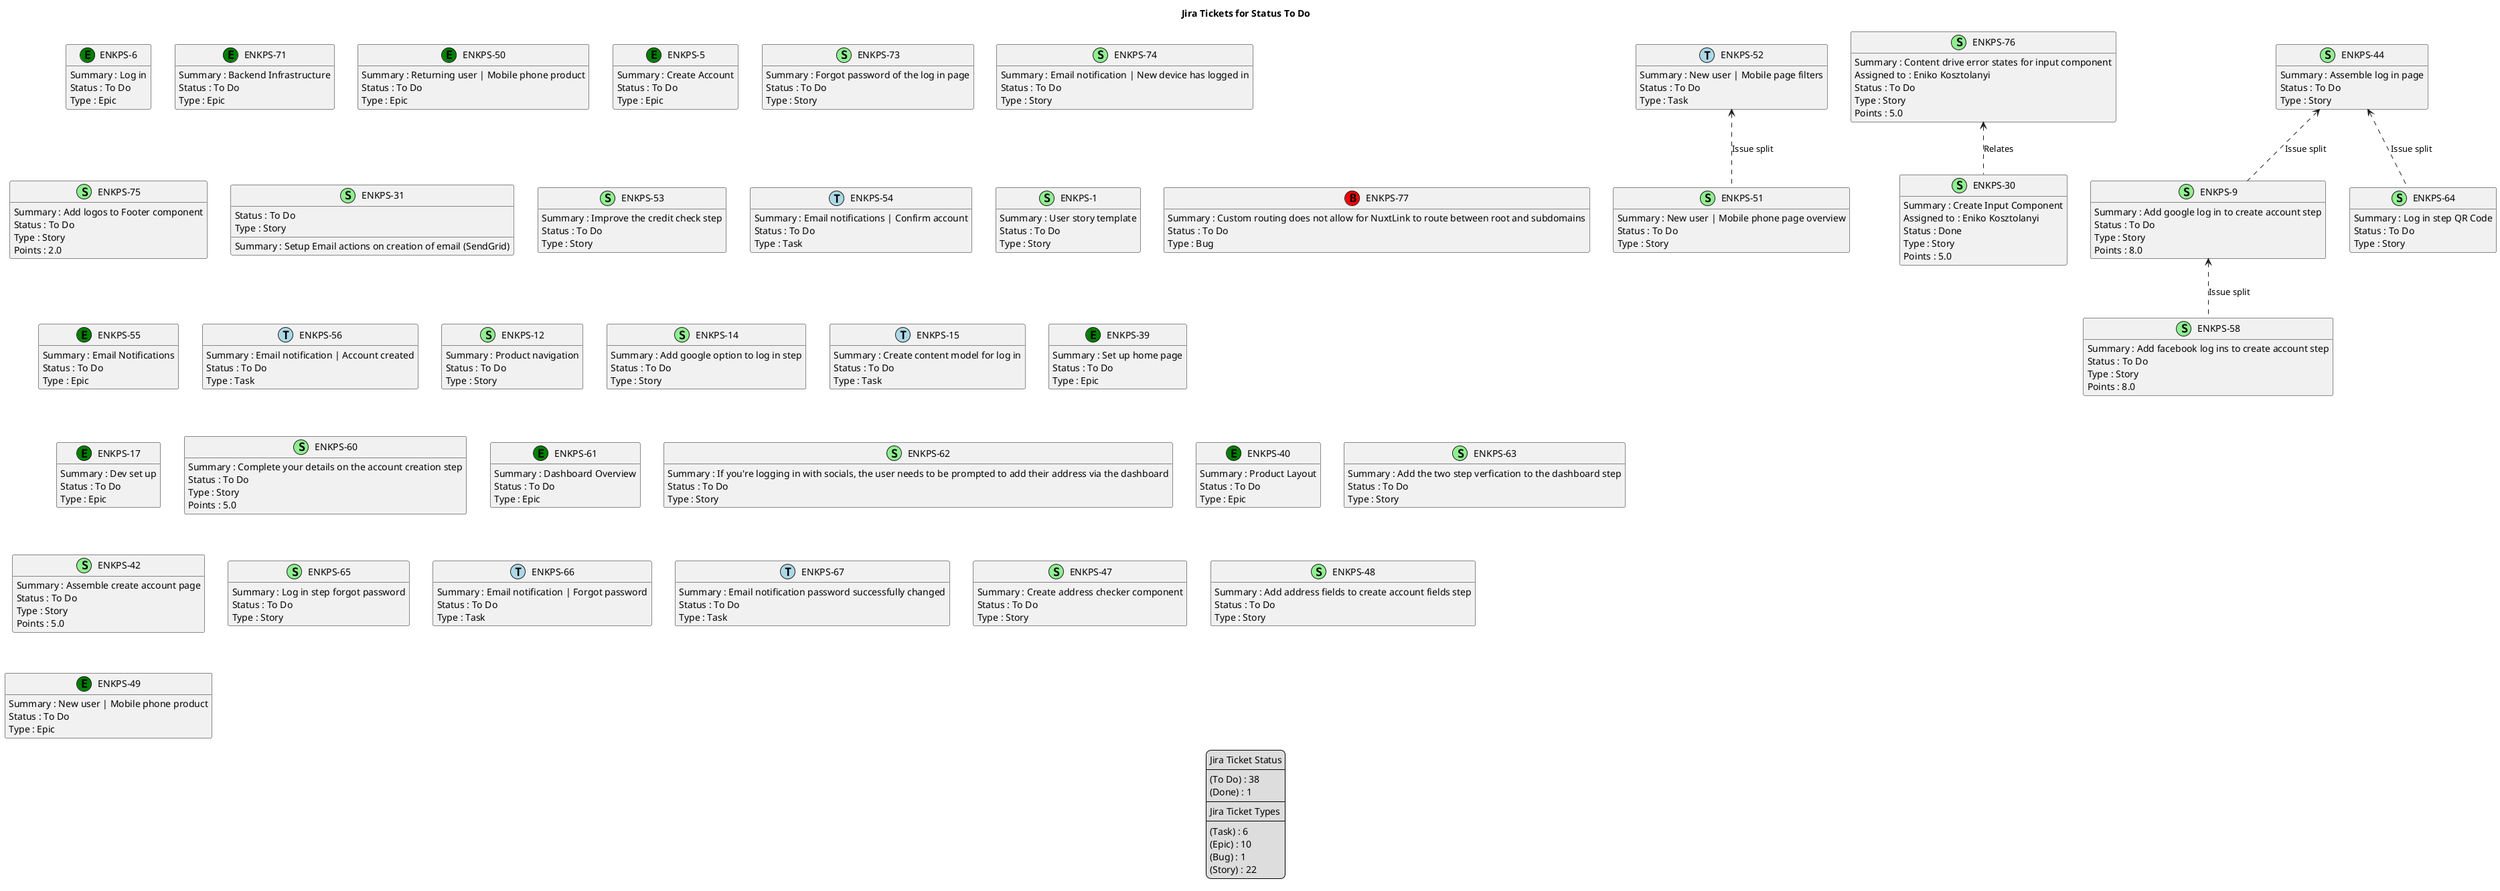 @startuml
'https://plantuml.com/class-diagram

' GENERATE CLASS DIAGRAM ===========
' Generated at    : Tue May 14 10:46:39 CEST 2024

title Jira Tickets for Status To Do
hide empty members

legend
Jira Ticket Status
----
(To Do) : 38
(Done) : 1
----
Jira Ticket Types
----
(Task) : 6
(Epic) : 10
(Bug) : 1
(Story) : 22
end legend


' Tickets =======
class "ENKPS-6" << (E,green) >> {
  Summary : Log in
  Status : To Do
  Type : Epic
}

class "ENKPS-71" << (E,green) >> {
  Summary : Backend Infrastructure
  Status : To Do
  Type : Epic
}

class "ENKPS-50" << (E,green) >> {
  Summary : Returning user | Mobile phone product
  Status : To Do
  Type : Epic
}

class "ENKPS-5" << (E,green) >> {
  Summary : Create Account
  Status : To Do
  Type : Epic
}

class "ENKPS-73" << (S,lightgreen) >> {
  Summary : Forgot password of the log in page
  Status : To Do
  Type : Story
}

class "ENKPS-51" << (S,lightgreen) >> {
  Summary : New user | Mobile phone page overview 
  Status : To Do
  Type : Story
}

class "ENKPS-74" << (S,lightgreen) >> {
  Summary : Email notification | New device has logged in
  Status : To Do
  Type : Story
}

class "ENKPS-30" << (S,lightgreen) >> {
  Summary : Create Input Component
  Assigned to : Eniko Kosztolanyi
  Status : Done
  Type : Story
  Points : 5.0
}

class "ENKPS-52" << (T,lightblue) >> {
  Summary : New user | Mobile page filters 
  Status : To Do
  Type : Task
}

class "ENKPS-75" << (S,lightgreen) >> {
  Summary : Add logos to Footer component
  Status : To Do
  Type : Story
  Points : 2.0
}

class "ENKPS-31" << (S,lightgreen) >> {
  Summary : Setup Email actions on creation of email (SendGrid)
  Status : To Do
  Type : Story
}

class "ENKPS-53" << (S,lightgreen) >> {
  Summary : Improve the credit check step
  Status : To Do
  Type : Story
}

class "ENKPS-76" << (S,lightgreen) >> {
  Summary : Content drive error states for input component
  Assigned to : Eniko Kosztolanyi
  Status : To Do
  Type : Story
  Points : 5.0
}

class "ENKPS-54" << (T,lightblue) >> {
  Summary : Email notifications | Confirm account
  Status : To Do
  Type : Task
}

class "ENKPS-1" << (S,lightgreen) >> {
  Summary : User story template
  Status : To Do
  Type : Story
}

class "ENKPS-77" << (B,red) >> {
  Summary : Custom routing does not allow for NuxtLink to route between root and subdomains
  Status : To Do
  Type : Bug
}

class "ENKPS-55" << (E,green) >> {
  Summary : Email Notifications
  Status : To Do
  Type : Epic
}

class "ENKPS-56" << (T,lightblue) >> {
  Summary : Email notification | Account created
  Status : To Do
  Type : Task
}

class "ENKPS-12" << (S,lightgreen) >> {
  Summary : Product navigation
  Status : To Do
  Type : Story
}

class "ENKPS-58" << (S,lightgreen) >> {
  Summary : Add facebook log ins to create account step
  Status : To Do
  Type : Story
  Points : 8.0
}

class "ENKPS-14" << (S,lightgreen) >> {
  Summary : Add google option to log in step
  Status : To Do
  Type : Story
}

class "ENKPS-15" << (T,lightblue) >> {
  Summary : Create content model for log in
  Status : To Do
  Type : Task
}

class "ENKPS-39" << (E,green) >> {
  Summary : Set up home page
  Status : To Do
  Type : Epic
}

class "ENKPS-17" << (E,green) >> {
  Summary : Dev set up
  Status : To Do
  Type : Epic
}

class "ENKPS-9" << (S,lightgreen) >> {
  Summary : Add google log in to create account step 
  Status : To Do
  Type : Story
  Points : 8.0
}

class "ENKPS-60" << (S,lightgreen) >> {
  Summary : Complete your details on the account creation step
  Status : To Do
  Type : Story
  Points : 5.0
}

class "ENKPS-61" << (E,green) >> {
  Summary : Dashboard Overview
  Status : To Do
  Type : Epic
}

class "ENKPS-62" << (S,lightgreen) >> {
  Summary : If you're logging in with socials, the user needs to be prompted to add their address via the dashboard
  Status : To Do
  Type : Story
}

class "ENKPS-40" << (E,green) >> {
  Summary : Product Layout 
  Status : To Do
  Type : Epic
}

class "ENKPS-63" << (S,lightgreen) >> {
  Summary : Add the two step verfication to the dashboard step
  Status : To Do
  Type : Story
}

class "ENKPS-64" << (S,lightgreen) >> {
  Summary : Log in step QR Code
  Status : To Do
  Type : Story
}

class "ENKPS-42" << (S,lightgreen) >> {
  Summary : Assemble create account page
  Status : To Do
  Type : Story
  Points : 5.0
}

class "ENKPS-65" << (S,lightgreen) >> {
  Summary : Log in step forgot password
  Status : To Do
  Type : Story
}

class "ENKPS-66" << (T,lightblue) >> {
  Summary : Email notification | Forgot password
  Status : To Do
  Type : Task
}

class "ENKPS-44" << (S,lightgreen) >> {
  Summary : Assemble log in page
  Status : To Do
  Type : Story
}

class "ENKPS-67" << (T,lightblue) >> {
  Summary : Email notification password successfully changed
  Status : To Do
  Type : Task
}

class "ENKPS-47" << (S,lightgreen) >> {
  Summary : Create address checker component 
  Status : To Do
  Type : Story
}

class "ENKPS-48" << (S,lightgreen) >> {
  Summary : Add address fields to create account fields step
  Status : To Do
  Type : Story
}

class "ENKPS-49" << (E,green) >> {
  Summary : New user | Mobile phone product
  Status : To Do
  Type : Epic
}



' Links =======
"ENKPS-76" <.. "ENKPS-30" : Relates
"ENKPS-52" <.. "ENKPS-51" : Issue split
"ENKPS-9" <.. "ENKPS-58" : Issue split
"ENKPS-44" <.. "ENKPS-9" : Issue split
"ENKPS-44" <.. "ENKPS-64" : Issue split


@enduml
